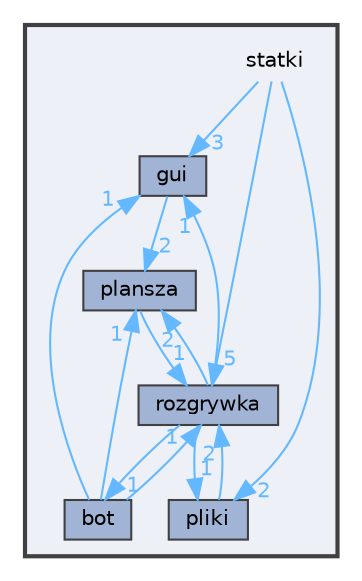 digraph "/home/grzegorz/Dokumenty/studia/ZAP/Projekt/statki/statki"
{
 // LATEX_PDF_SIZE
  bgcolor="transparent";
  edge [fontname=Helvetica,fontsize=10,labelfontname=Helvetica,labelfontsize=10];
  node [fontname=Helvetica,fontsize=10,shape=box,height=0.2,width=0.4];
  compound=true
  subgraph clusterdir_1097b10458085dead3104c6a33234b0a {
    graph [ bgcolor="#edf0f7", pencolor="grey25", label="", fontname=Helvetica,fontsize=10 style="filled,bold", URL="dir_1097b10458085dead3104c6a33234b0a.html",tooltip=""]
    dir_1097b10458085dead3104c6a33234b0a [shape=plaintext, label="statki"];
  dir_1d5d487dff353dd4ddc2717319f4d315 [label="bot", fillcolor="#a2b4d6", color="grey25", style="filled", URL="dir_1d5d487dff353dd4ddc2717319f4d315.html",tooltip=""];
  dir_23f09dcf8f379741d5c82386533e9399 [label="gui", fillcolor="#a2b4d6", color="grey25", style="filled", URL="dir_23f09dcf8f379741d5c82386533e9399.html",tooltip=""];
  dir_4e29ba5c23f662b5d0a09f02c252ab53 [label="plansza", fillcolor="#a2b4d6", color="grey25", style="filled", URL="dir_4e29ba5c23f662b5d0a09f02c252ab53.html",tooltip=""];
  dir_d7891217b32dd3b2c1e16c5e0f45fce1 [label="pliki", fillcolor="#a2b4d6", color="grey25", style="filled", URL="dir_d7891217b32dd3b2c1e16c5e0f45fce1.html",tooltip=""];
  dir_8a4c35a02db89477efb5a27b51ed9f41 [label="rozgrywka", fillcolor="#a2b4d6", color="grey25", style="filled", URL="dir_8a4c35a02db89477efb5a27b51ed9f41.html",tooltip=""];
  }
  dir_1097b10458085dead3104c6a33234b0a->dir_23f09dcf8f379741d5c82386533e9399 [headlabel="3", labeldistance=1.5 headhref="dir_000005_000001.html" href="dir_000005_000001.html" color="steelblue1" fontcolor="steelblue1"];
  dir_1097b10458085dead3104c6a33234b0a->dir_8a4c35a02db89477efb5a27b51ed9f41 [headlabel="5", labeldistance=1.5 headhref="dir_000005_000004.html" href="dir_000005_000004.html" color="steelblue1" fontcolor="steelblue1"];
  dir_1097b10458085dead3104c6a33234b0a->dir_d7891217b32dd3b2c1e16c5e0f45fce1 [headlabel="2", labeldistance=1.5 headhref="dir_000005_000003.html" href="dir_000005_000003.html" color="steelblue1" fontcolor="steelblue1"];
  dir_1d5d487dff353dd4ddc2717319f4d315->dir_23f09dcf8f379741d5c82386533e9399 [headlabel="1", labeldistance=1.5 headhref="dir_000000_000001.html" href="dir_000000_000001.html" color="steelblue1" fontcolor="steelblue1"];
  dir_1d5d487dff353dd4ddc2717319f4d315->dir_4e29ba5c23f662b5d0a09f02c252ab53 [headlabel="1", labeldistance=1.5 headhref="dir_000000_000002.html" href="dir_000000_000002.html" color="steelblue1" fontcolor="steelblue1"];
  dir_1d5d487dff353dd4ddc2717319f4d315->dir_8a4c35a02db89477efb5a27b51ed9f41 [headlabel="1", labeldistance=1.5 headhref="dir_000000_000004.html" href="dir_000000_000004.html" color="steelblue1" fontcolor="steelblue1"];
  dir_23f09dcf8f379741d5c82386533e9399->dir_4e29ba5c23f662b5d0a09f02c252ab53 [headlabel="2", labeldistance=1.5 headhref="dir_000001_000002.html" href="dir_000001_000002.html" color="steelblue1" fontcolor="steelblue1"];
  dir_4e29ba5c23f662b5d0a09f02c252ab53->dir_8a4c35a02db89477efb5a27b51ed9f41 [headlabel="1", labeldistance=1.5 headhref="dir_000002_000004.html" href="dir_000002_000004.html" color="steelblue1" fontcolor="steelblue1"];
  dir_d7891217b32dd3b2c1e16c5e0f45fce1->dir_8a4c35a02db89477efb5a27b51ed9f41 [headlabel="2", labeldistance=1.5 headhref="dir_000003_000004.html" href="dir_000003_000004.html" color="steelblue1" fontcolor="steelblue1"];
  dir_8a4c35a02db89477efb5a27b51ed9f41->dir_1d5d487dff353dd4ddc2717319f4d315 [headlabel="1", labeldistance=1.5 headhref="dir_000004_000000.html" href="dir_000004_000000.html" color="steelblue1" fontcolor="steelblue1"];
  dir_8a4c35a02db89477efb5a27b51ed9f41->dir_23f09dcf8f379741d5c82386533e9399 [headlabel="1", labeldistance=1.5 headhref="dir_000004_000001.html" href="dir_000004_000001.html" color="steelblue1" fontcolor="steelblue1"];
  dir_8a4c35a02db89477efb5a27b51ed9f41->dir_4e29ba5c23f662b5d0a09f02c252ab53 [headlabel="2", labeldistance=1.5 headhref="dir_000004_000002.html" href="dir_000004_000002.html" color="steelblue1" fontcolor="steelblue1"];
  dir_8a4c35a02db89477efb5a27b51ed9f41->dir_d7891217b32dd3b2c1e16c5e0f45fce1 [headlabel="1", labeldistance=1.5 headhref="dir_000004_000003.html" href="dir_000004_000003.html" color="steelblue1" fontcolor="steelblue1"];
}
